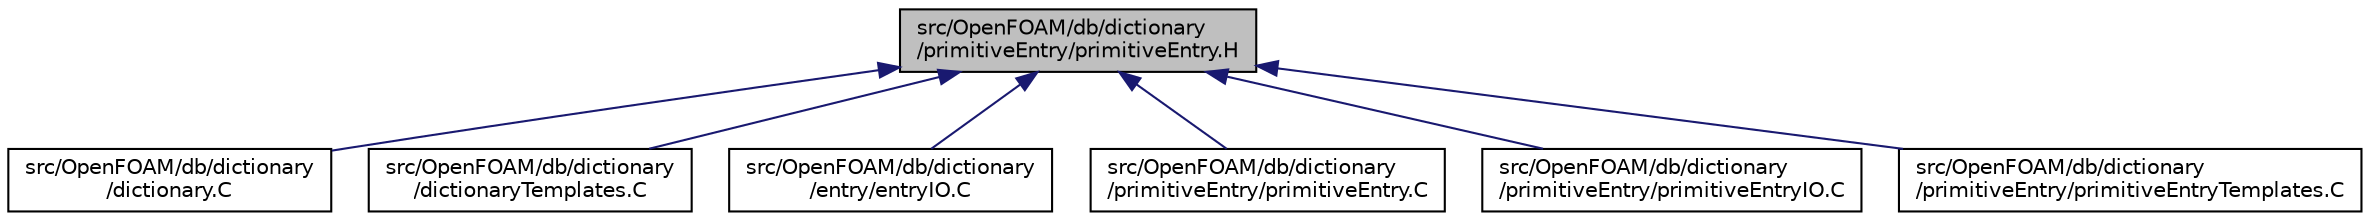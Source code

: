 digraph "src/OpenFOAM/db/dictionary/primitiveEntry/primitiveEntry.H"
{
  bgcolor="transparent";
  edge [fontname="Helvetica",fontsize="10",labelfontname="Helvetica",labelfontsize="10"];
  node [fontname="Helvetica",fontsize="10",shape=record];
  Node1 [label="src/OpenFOAM/db/dictionary\l/primitiveEntry/primitiveEntry.H",height=0.2,width=0.4,color="black", fillcolor="grey75", style="filled", fontcolor="black"];
  Node1 -> Node2 [dir="back",color="midnightblue",fontsize="10",style="solid",fontname="Helvetica"];
  Node2 [label="src/OpenFOAM/db/dictionary\l/dictionary.C",height=0.2,width=0.4,color="black",URL="$a07864.html"];
  Node1 -> Node3 [dir="back",color="midnightblue",fontsize="10",style="solid",fontname="Helvetica"];
  Node3 [label="src/OpenFOAM/db/dictionary\l/dictionaryTemplates.C",height=0.2,width=0.4,color="black",URL="$a07870.html"];
  Node1 -> Node4 [dir="back",color="midnightblue",fontsize="10",style="solid",fontname="Helvetica"];
  Node4 [label="src/OpenFOAM/db/dictionary\l/entry/entryIO.C",height=0.2,width=0.4,color="black",URL="$a07873.html"];
  Node1 -> Node5 [dir="back",color="midnightblue",fontsize="10",style="solid",fontname="Helvetica"];
  Node5 [label="src/OpenFOAM/db/dictionary\l/primitiveEntry/primitiveEntry.C",height=0.2,width=0.4,color="black",URL="$a07890.html"];
  Node1 -> Node6 [dir="back",color="midnightblue",fontsize="10",style="solid",fontname="Helvetica"];
  Node6 [label="src/OpenFOAM/db/dictionary\l/primitiveEntry/primitiveEntryIO.C",height=0.2,width=0.4,color="black",URL="$a07892.html",tooltip="PrimitiveEntry constructor from Istream and Ostream output operator. "];
  Node1 -> Node7 [dir="back",color="midnightblue",fontsize="10",style="solid",fontname="Helvetica"];
  Node7 [label="src/OpenFOAM/db/dictionary\l/primitiveEntry/primitiveEntryTemplates.C",height=0.2,width=0.4,color="black",URL="$a07893.html"];
}
